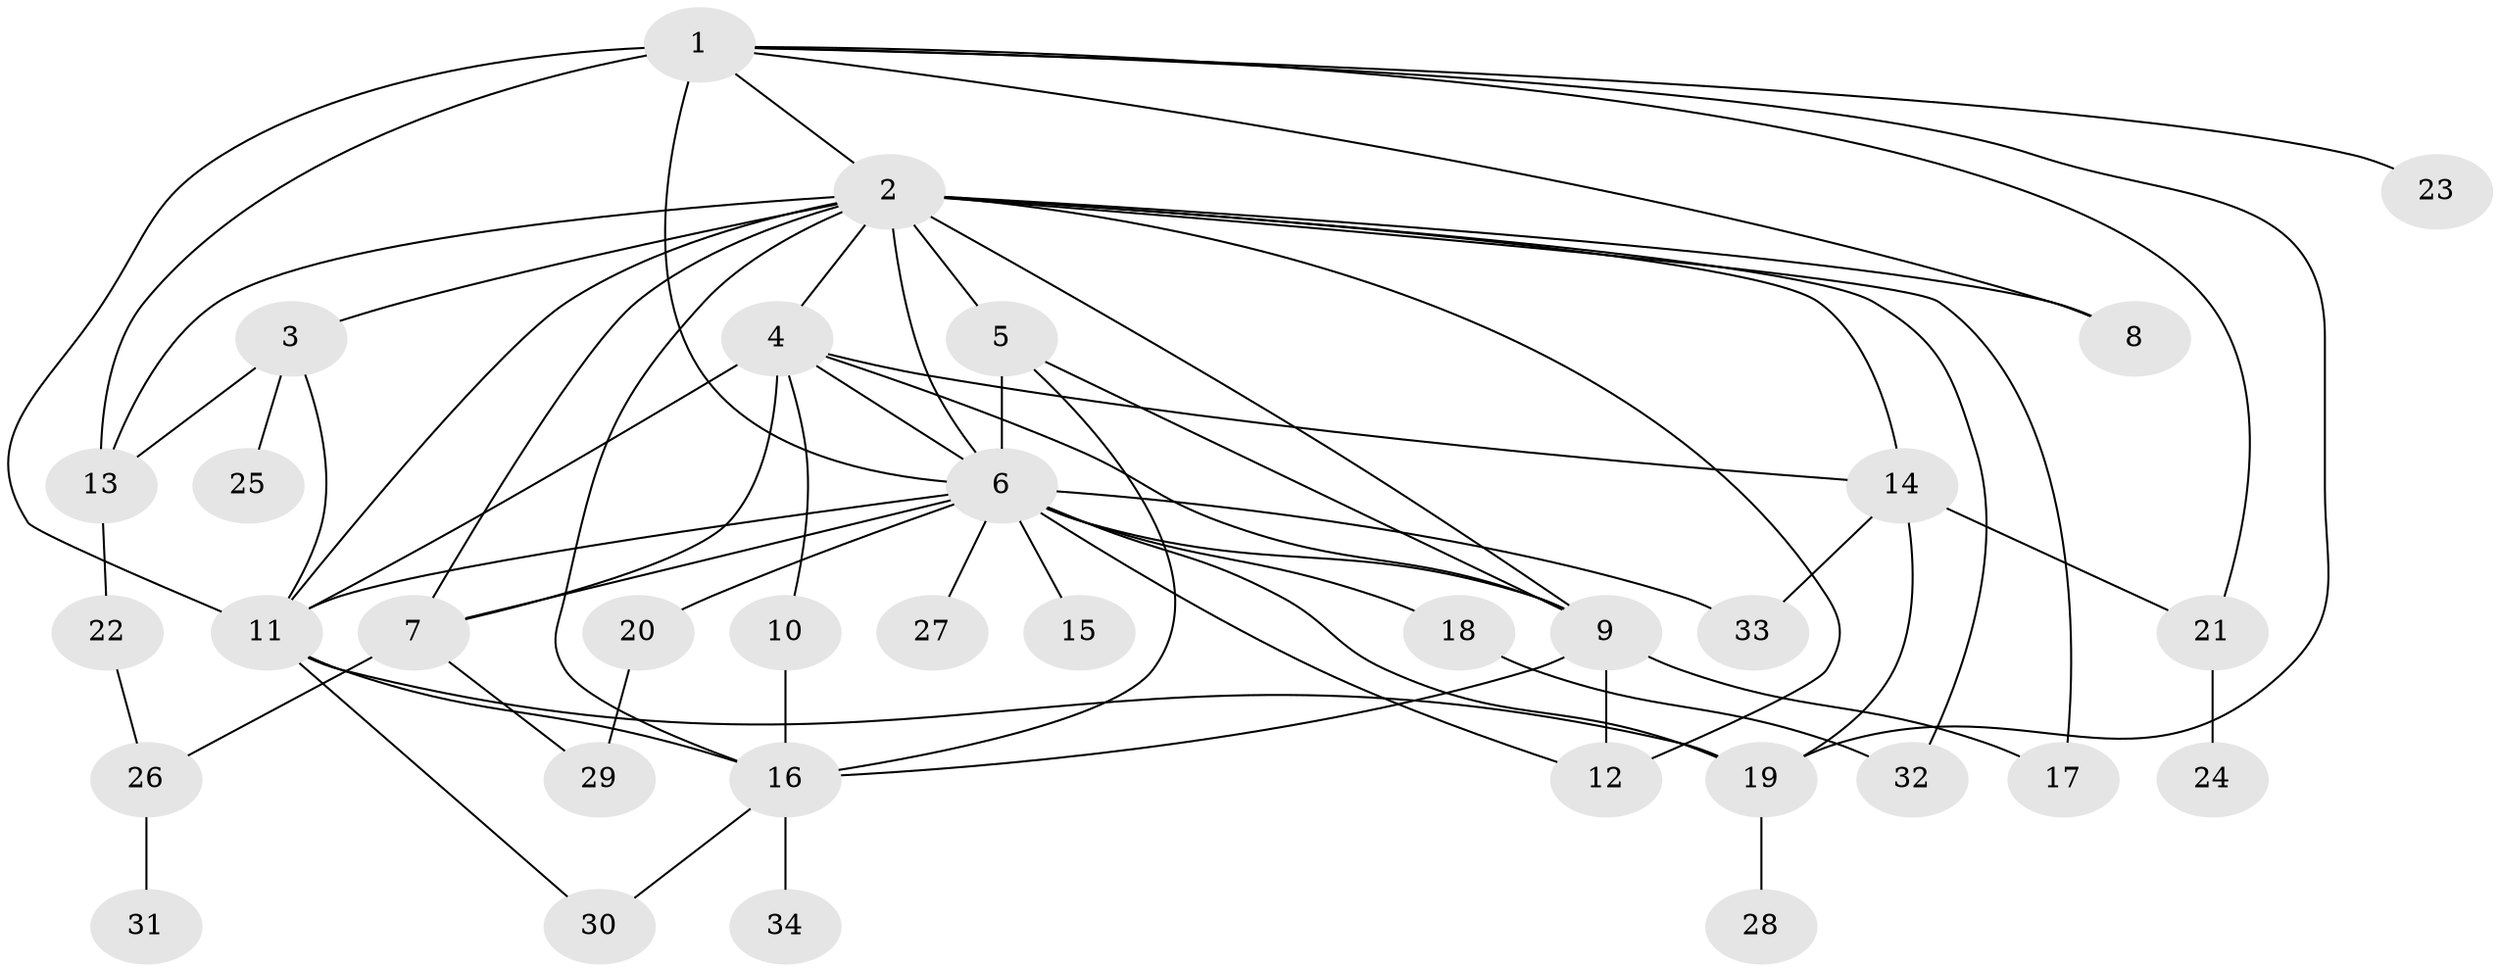 // original degree distribution, {11: 0.0125, 20: 0.0125, 6: 0.05, 12: 0.0125, 19: 0.0125, 3: 0.1375, 2: 0.2375, 1: 0.375, 10: 0.0125, 5: 0.0375, 4: 0.075, 7: 0.0125, 9: 0.0125}
// Generated by graph-tools (version 1.1) at 2025/50/03/04/25 22:50:37]
// undirected, 34 vertices, 65 edges
graph export_dot {
  node [color=gray90,style=filled];
  1;
  2;
  3;
  4;
  5;
  6;
  7;
  8;
  9;
  10;
  11;
  12;
  13;
  14;
  15;
  16;
  17;
  18;
  19;
  20;
  21;
  22;
  23;
  24;
  25;
  26;
  27;
  28;
  29;
  30;
  31;
  32;
  33;
  34;
  1 -- 2 [weight=1.0];
  1 -- 6 [weight=3.0];
  1 -- 8 [weight=1.0];
  1 -- 11 [weight=1.0];
  1 -- 13 [weight=1.0];
  1 -- 19 [weight=1.0];
  1 -- 21 [weight=1.0];
  1 -- 23 [weight=1.0];
  2 -- 3 [weight=1.0];
  2 -- 4 [weight=1.0];
  2 -- 5 [weight=1.0];
  2 -- 6 [weight=1.0];
  2 -- 7 [weight=1.0];
  2 -- 8 [weight=2.0];
  2 -- 9 [weight=1.0];
  2 -- 11 [weight=1.0];
  2 -- 12 [weight=1.0];
  2 -- 13 [weight=1.0];
  2 -- 14 [weight=1.0];
  2 -- 16 [weight=2.0];
  2 -- 17 [weight=1.0];
  2 -- 32 [weight=1.0];
  3 -- 11 [weight=1.0];
  3 -- 13 [weight=1.0];
  3 -- 25 [weight=2.0];
  4 -- 6 [weight=1.0];
  4 -- 7 [weight=4.0];
  4 -- 9 [weight=2.0];
  4 -- 10 [weight=1.0];
  4 -- 11 [weight=1.0];
  4 -- 14 [weight=1.0];
  5 -- 6 [weight=9.0];
  5 -- 9 [weight=1.0];
  5 -- 16 [weight=1.0];
  6 -- 7 [weight=1.0];
  6 -- 9 [weight=1.0];
  6 -- 11 [weight=1.0];
  6 -- 12 [weight=1.0];
  6 -- 15 [weight=2.0];
  6 -- 18 [weight=1.0];
  6 -- 19 [weight=1.0];
  6 -- 20 [weight=1.0];
  6 -- 27 [weight=1.0];
  6 -- 33 [weight=1.0];
  7 -- 26 [weight=1.0];
  7 -- 29 [weight=1.0];
  9 -- 12 [weight=2.0];
  9 -- 16 [weight=1.0];
  9 -- 17 [weight=1.0];
  10 -- 16 [weight=3.0];
  11 -- 16 [weight=1.0];
  11 -- 19 [weight=1.0];
  11 -- 30 [weight=1.0];
  13 -- 22 [weight=1.0];
  14 -- 19 [weight=1.0];
  14 -- 21 [weight=1.0];
  14 -- 33 [weight=1.0];
  16 -- 30 [weight=1.0];
  16 -- 34 [weight=1.0];
  18 -- 32 [weight=1.0];
  19 -- 28 [weight=1.0];
  20 -- 29 [weight=1.0];
  21 -- 24 [weight=1.0];
  22 -- 26 [weight=1.0];
  26 -- 31 [weight=1.0];
}
